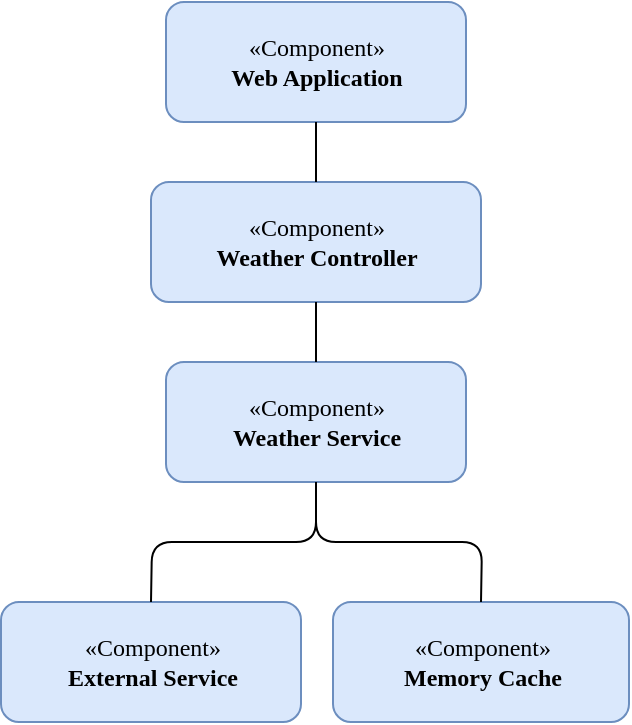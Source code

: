<mxfile version="10.6.6" type="device"><diagram name="Page-1" id="5f0bae14-7c28-e335-631c-24af17079c00"><mxGraphModel dx="992" dy="467" grid="1" gridSize="10" guides="1" tooltips="1" connect="1" arrows="1" fold="1" page="1" pageScale="1" pageWidth="1100" pageHeight="850" background="#ffffff" math="0" shadow="0"><root><mxCell id="0"/><mxCell id="1" parent="0"/><mxCell id="39150e848f15840c-4" value="«Component»&lt;br&gt;&lt;b&gt;Web Application&lt;/b&gt;" style="html=1;rounded=1;shadow=0;comic=0;labelBackgroundColor=none;strokeColor=#6c8ebf;strokeWidth=1;fillColor=#dae8fc;fontFamily=Verdana;fontSize=12;align=center;" parent="1" vertex="1"><mxGeometry x="380" y="150" width="150" height="60" as="geometry"/></mxCell><mxCell id="IQLqmFyFxrqhez8MyawU-2" value="«Component»&lt;br&gt;&lt;b&gt;Weather Controller&lt;/b&gt;&lt;br&gt;" style="html=1;rounded=1;shadow=0;comic=0;labelBackgroundColor=none;strokeColor=#6c8ebf;strokeWidth=1;fillColor=#dae8fc;fontFamily=Verdana;fontSize=12;align=center;" vertex="1" parent="1"><mxGeometry x="372.5" y="240" width="165" height="60" as="geometry"/></mxCell><mxCell id="IQLqmFyFxrqhez8MyawU-3" value="«Component»&lt;br&gt;&lt;b&gt;Weather Service&lt;/b&gt;&lt;br&gt;" style="html=1;rounded=1;shadow=0;comic=0;labelBackgroundColor=none;strokeColor=#6c8ebf;strokeWidth=1;fillColor=#dae8fc;fontFamily=Verdana;fontSize=12;align=center;" vertex="1" parent="1"><mxGeometry x="380" y="330" width="150" height="60" as="geometry"/></mxCell><mxCell id="IQLqmFyFxrqhez8MyawU-4" value="«Component»&lt;br&gt;&lt;b&gt;External Service&lt;/b&gt;&lt;br&gt;" style="html=1;rounded=1;shadow=0;comic=0;labelBackgroundColor=none;strokeColor=#6c8ebf;strokeWidth=1;fillColor=#dae8fc;fontFamily=Verdana;fontSize=12;align=center;" vertex="1" parent="1"><mxGeometry x="297.5" y="450" width="150" height="60" as="geometry"/></mxCell><mxCell id="IQLqmFyFxrqhez8MyawU-5" value="«Component»&lt;br&gt;&lt;b&gt;Memory Cache&lt;/b&gt;&lt;br&gt;" style="html=1;rounded=1;shadow=0;comic=0;labelBackgroundColor=none;strokeColor=#6c8ebf;strokeWidth=1;fillColor=#dae8fc;fontFamily=Verdana;fontSize=12;align=center;" vertex="1" parent="1"><mxGeometry x="463.5" y="450" width="148" height="60" as="geometry"/></mxCell><mxCell id="IQLqmFyFxrqhez8MyawU-6" value="" style="endArrow=none;html=1;entryX=0.5;entryY=1;entryDx=0;entryDy=0;exitX=0.5;exitY=0;exitDx=0;exitDy=0;" edge="1" parent="1" source="IQLqmFyFxrqhez8MyawU-4" target="IQLqmFyFxrqhez8MyawU-3"><mxGeometry width="50" height="50" relative="1" as="geometry"><mxPoint x="300" y="430" as="sourcePoint"/><mxPoint x="350" y="380" as="targetPoint"/><Array as="points"><mxPoint x="373" y="420"/><mxPoint x="455" y="420"/></Array></mxGeometry></mxCell><mxCell id="IQLqmFyFxrqhez8MyawU-7" value="" style="endArrow=none;html=1;entryX=0.5;entryY=1;entryDx=0;entryDy=0;exitX=0.5;exitY=0;exitDx=0;exitDy=0;" edge="1" parent="1" source="IQLqmFyFxrqhez8MyawU-5" target="IQLqmFyFxrqhez8MyawU-3"><mxGeometry width="50" height="50" relative="1" as="geometry"><mxPoint x="470" y="450" as="sourcePoint"/><mxPoint x="520" y="400" as="targetPoint"/><Array as="points"><mxPoint x="538" y="420"/><mxPoint x="455" y="420"/></Array></mxGeometry></mxCell><mxCell id="IQLqmFyFxrqhez8MyawU-8" value="" style="endArrow=none;html=1;entryX=0.5;entryY=1;entryDx=0;entryDy=0;exitX=0.5;exitY=0;exitDx=0;exitDy=0;" edge="1" parent="1" source="IQLqmFyFxrqhez8MyawU-3" target="IQLqmFyFxrqhez8MyawU-2"><mxGeometry width="50" height="50" relative="1" as="geometry"><mxPoint x="260" y="320" as="sourcePoint"/><mxPoint x="310" y="270" as="targetPoint"/></mxGeometry></mxCell><mxCell id="IQLqmFyFxrqhez8MyawU-9" value="" style="endArrow=none;html=1;entryX=0.5;entryY=1;entryDx=0;entryDy=0;exitX=0.5;exitY=0;exitDx=0;exitDy=0;" edge="1" parent="1" source="IQLqmFyFxrqhez8MyawU-2" target="39150e848f15840c-4"><mxGeometry width="50" height="50" relative="1" as="geometry"><mxPoint x="465" y="330" as="sourcePoint"/><mxPoint x="465" y="260" as="targetPoint"/></mxGeometry></mxCell></root></mxGraphModel></diagram></mxfile>